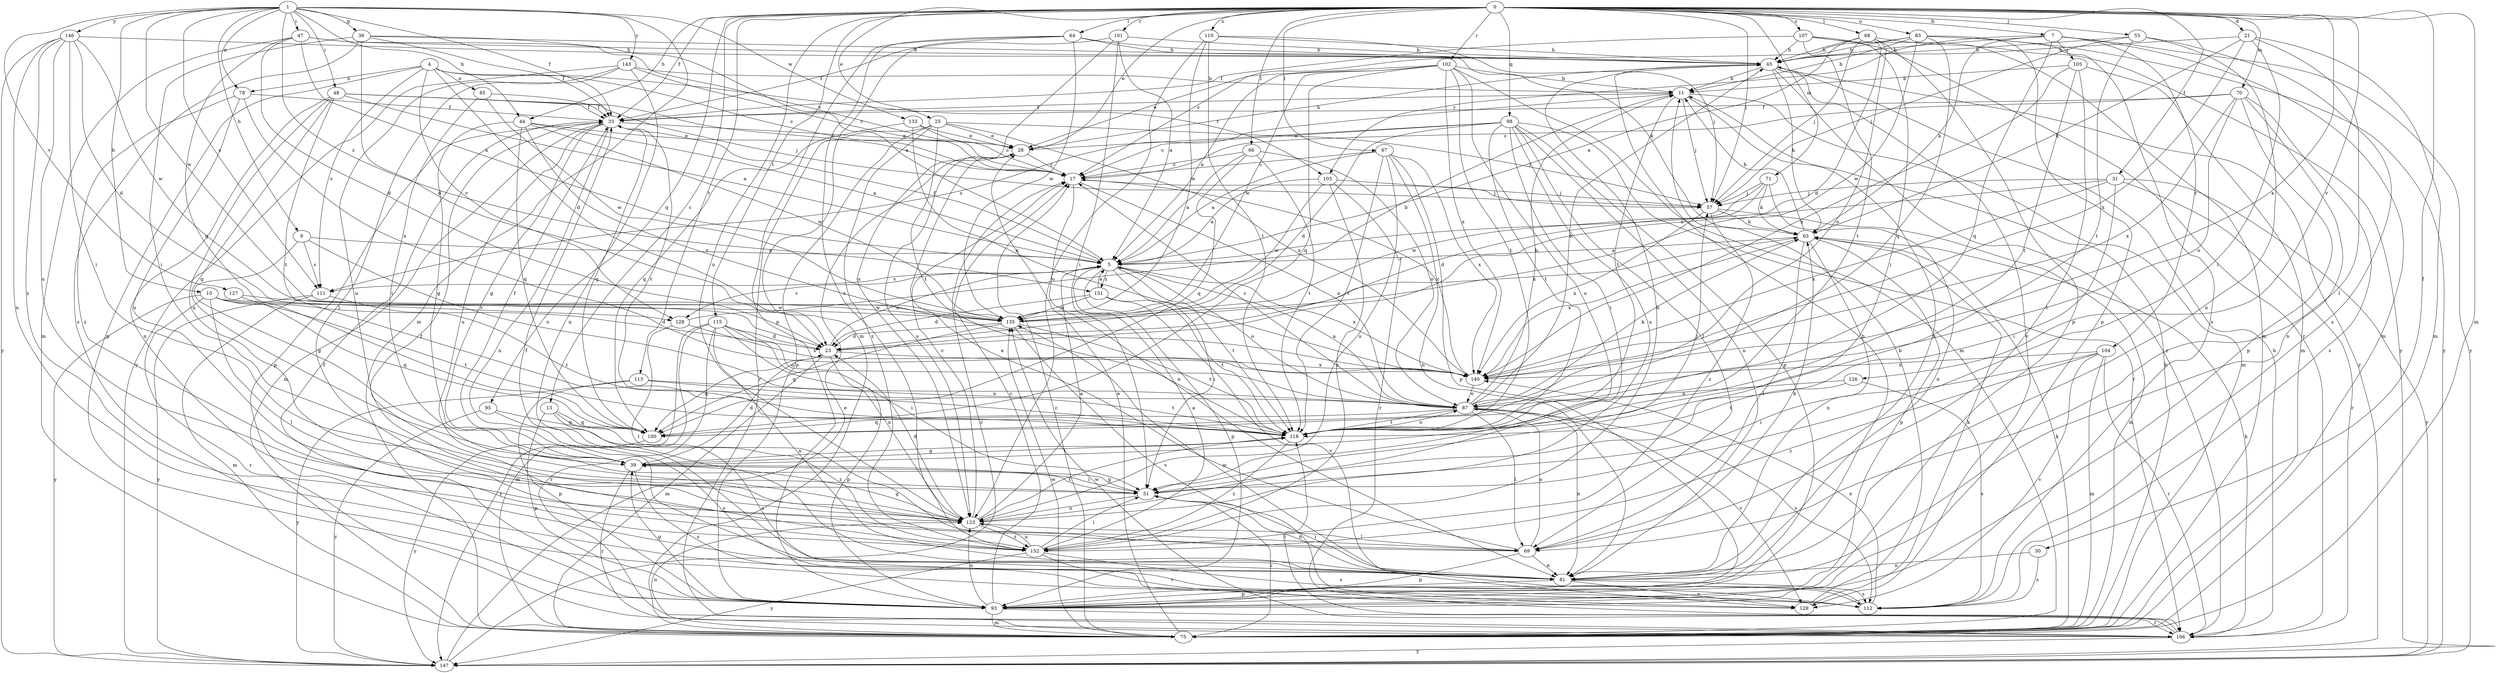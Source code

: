 strict digraph  {
0;
1;
4;
5;
7;
9;
10;
11;
13;
17;
21;
23;
25;
28;
30;
31;
33;
36;
39;
44;
45;
47;
48;
51;
53;
57;
63;
64;
66;
67;
68;
69;
70;
71;
75;
78;
81;
83;
85;
87;
93;
95;
98;
100;
101;
102;
103;
104;
105;
106;
107;
110;
111;
112;
113;
115;
118;
123;
126;
127;
128;
129;
133;
135;
140;
143;
146;
147;
151;
152;
0 -> 7  [label=b];
0 -> 13  [label=c];
0 -> 21  [label=d];
0 -> 25  [label=e];
0 -> 28  [label=e];
0 -> 30  [label=f];
0 -> 31  [label=f];
0 -> 33  [label=f];
0 -> 44  [label=h];
0 -> 53  [label=j];
0 -> 57  [label=j];
0 -> 64  [label=l];
0 -> 66  [label=l];
0 -> 67  [label=l];
0 -> 68  [label=l];
0 -> 70  [label=m];
0 -> 71  [label=m];
0 -> 75  [label=m];
0 -> 83  [label=o];
0 -> 95  [label=q];
0 -> 98  [label=q];
0 -> 101  [label=r];
0 -> 102  [label=r];
0 -> 107  [label=s];
0 -> 110  [label=s];
0 -> 113  [label=t];
0 -> 115  [label=t];
0 -> 123  [label=u];
0 -> 126  [label=v];
0 -> 140  [label=x];
1 -> 9  [label=b];
1 -> 10  [label=b];
1 -> 33  [label=f];
1 -> 36  [label=g];
1 -> 44  [label=h];
1 -> 47  [label=i];
1 -> 48  [label=i];
1 -> 75  [label=m];
1 -> 78  [label=n];
1 -> 111  [label=s];
1 -> 127  [label=v];
1 -> 133  [label=w];
1 -> 135  [label=w];
1 -> 143  [label=y];
1 -> 146  [label=y];
1 -> 151  [label=z];
4 -> 17  [label=c];
4 -> 23  [label=d];
4 -> 78  [label=n];
4 -> 85  [label=o];
4 -> 93  [label=p];
4 -> 103  [label=r];
4 -> 111  [label=s];
4 -> 128  [label=v];
5 -> 33  [label=f];
5 -> 51  [label=i];
5 -> 87  [label=o];
5 -> 93  [label=p];
5 -> 111  [label=s];
5 -> 118  [label=t];
5 -> 128  [label=v];
5 -> 140  [label=x];
5 -> 151  [label=z];
7 -> 45  [label=h];
7 -> 63  [label=k];
7 -> 75  [label=m];
7 -> 100  [label=q];
7 -> 103  [label=r];
7 -> 104  [label=r];
7 -> 105  [label=r];
7 -> 147  [label=y];
9 -> 5  [label=a];
9 -> 39  [label=g];
9 -> 87  [label=o];
9 -> 111  [label=s];
10 -> 23  [label=d];
10 -> 69  [label=l];
10 -> 106  [label=r];
10 -> 118  [label=t];
10 -> 128  [label=v];
10 -> 135  [label=w];
10 -> 147  [label=y];
11 -> 33  [label=f];
11 -> 57  [label=j];
11 -> 75  [label=m];
11 -> 81  [label=n];
11 -> 111  [label=s];
11 -> 118  [label=t];
13 -> 93  [label=p];
13 -> 100  [label=q];
13 -> 112  [label=s];
13 -> 152  [label=z];
17 -> 57  [label=j];
17 -> 81  [label=n];
17 -> 87  [label=o];
21 -> 45  [label=h];
21 -> 51  [label=i];
21 -> 63  [label=k];
21 -> 69  [label=l];
21 -> 75  [label=m];
21 -> 140  [label=x];
23 -> 5  [label=a];
23 -> 75  [label=m];
23 -> 93  [label=p];
23 -> 100  [label=q];
23 -> 140  [label=x];
25 -> 28  [label=e];
25 -> 57  [label=j];
25 -> 93  [label=p];
25 -> 106  [label=r];
25 -> 118  [label=t];
25 -> 140  [label=x];
25 -> 152  [label=z];
28 -> 17  [label=c];
28 -> 45  [label=h];
28 -> 123  [label=u];
30 -> 81  [label=n];
30 -> 112  [label=s];
31 -> 5  [label=a];
31 -> 51  [label=i];
31 -> 57  [label=j];
31 -> 106  [label=r];
31 -> 140  [label=x];
31 -> 147  [label=y];
33 -> 28  [label=e];
33 -> 39  [label=g];
33 -> 75  [label=m];
33 -> 81  [label=n];
33 -> 93  [label=p];
33 -> 100  [label=q];
33 -> 118  [label=t];
33 -> 123  [label=u];
36 -> 5  [label=a];
36 -> 23  [label=d];
36 -> 33  [label=f];
36 -> 45  [label=h];
36 -> 51  [label=i];
36 -> 112  [label=s];
39 -> 23  [label=d];
39 -> 33  [label=f];
39 -> 51  [label=i];
39 -> 57  [label=j];
39 -> 106  [label=r];
39 -> 112  [label=s];
39 -> 118  [label=t];
44 -> 5  [label=a];
44 -> 28  [label=e];
44 -> 39  [label=g];
44 -> 100  [label=q];
44 -> 135  [label=w];
44 -> 140  [label=x];
45 -> 11  [label=b];
45 -> 63  [label=k];
45 -> 106  [label=r];
45 -> 129  [label=v];
45 -> 147  [label=y];
47 -> 5  [label=a];
47 -> 17  [label=c];
47 -> 23  [label=d];
47 -> 45  [label=h];
47 -> 75  [label=m];
47 -> 100  [label=q];
48 -> 5  [label=a];
48 -> 17  [label=c];
48 -> 33  [label=f];
48 -> 39  [label=g];
48 -> 57  [label=j];
48 -> 81  [label=n];
48 -> 118  [label=t];
48 -> 123  [label=u];
51 -> 39  [label=g];
51 -> 81  [label=n];
51 -> 123  [label=u];
53 -> 45  [label=h];
53 -> 57  [label=j];
53 -> 81  [label=n];
53 -> 112  [label=s];
53 -> 118  [label=t];
57 -> 63  [label=k];
57 -> 75  [label=m];
57 -> 140  [label=x];
57 -> 152  [label=z];
63 -> 5  [label=a];
63 -> 11  [label=b];
63 -> 69  [label=l];
63 -> 81  [label=n];
63 -> 93  [label=p];
63 -> 140  [label=x];
64 -> 45  [label=h];
64 -> 63  [label=k];
64 -> 75  [label=m];
64 -> 93  [label=p];
64 -> 135  [label=w];
64 -> 152  [label=z];
66 -> 5  [label=a];
66 -> 17  [label=c];
66 -> 87  [label=o];
66 -> 100  [label=q];
66 -> 118  [label=t];
67 -> 5  [label=a];
67 -> 17  [label=c];
67 -> 81  [label=n];
67 -> 93  [label=p];
67 -> 118  [label=t];
67 -> 123  [label=u];
67 -> 140  [label=x];
68 -> 5  [label=a];
68 -> 23  [label=d];
68 -> 45  [label=h];
68 -> 57  [label=j];
68 -> 87  [label=o];
68 -> 93  [label=p];
68 -> 147  [label=y];
69 -> 28  [label=e];
69 -> 63  [label=k];
69 -> 81  [label=n];
69 -> 87  [label=o];
69 -> 93  [label=p];
70 -> 17  [label=c];
70 -> 33  [label=f];
70 -> 81  [label=n];
70 -> 87  [label=o];
70 -> 93  [label=p];
70 -> 112  [label=s];
70 -> 140  [label=x];
71 -> 23  [label=d];
71 -> 57  [label=j];
71 -> 63  [label=k];
71 -> 81  [label=n];
71 -> 135  [label=w];
75 -> 11  [label=b];
75 -> 17  [label=c];
75 -> 28  [label=e];
75 -> 51  [label=i];
75 -> 63  [label=k];
75 -> 123  [label=u];
75 -> 135  [label=w];
78 -> 33  [label=f];
78 -> 123  [label=u];
78 -> 140  [label=x];
78 -> 152  [label=z];
81 -> 33  [label=f];
81 -> 51  [label=i];
81 -> 93  [label=p];
81 -> 112  [label=s];
81 -> 129  [label=v];
83 -> 11  [label=b];
83 -> 17  [label=c];
83 -> 45  [label=h];
83 -> 93  [label=p];
83 -> 100  [label=q];
83 -> 112  [label=s];
83 -> 135  [label=w];
83 -> 147  [label=y];
85 -> 33  [label=f];
85 -> 51  [label=i];
85 -> 135  [label=w];
87 -> 5  [label=a];
87 -> 11  [label=b];
87 -> 17  [label=c];
87 -> 45  [label=h];
87 -> 63  [label=k];
87 -> 69  [label=l];
87 -> 81  [label=n];
87 -> 100  [label=q];
87 -> 112  [label=s];
87 -> 118  [label=t];
87 -> 129  [label=v];
93 -> 17  [label=c];
93 -> 33  [label=f];
93 -> 39  [label=g];
93 -> 45  [label=h];
93 -> 75  [label=m];
93 -> 106  [label=r];
93 -> 123  [label=u];
95 -> 100  [label=q];
95 -> 112  [label=s];
95 -> 147  [label=y];
98 -> 17  [label=c];
98 -> 23  [label=d];
98 -> 28  [label=e];
98 -> 51  [label=i];
98 -> 69  [label=l];
98 -> 81  [label=n];
98 -> 93  [label=p];
98 -> 106  [label=r];
98 -> 118  [label=t];
98 -> 123  [label=u];
100 -> 147  [label=y];
101 -> 5  [label=a];
101 -> 33  [label=f];
101 -> 45  [label=h];
101 -> 51  [label=i];
101 -> 123  [label=u];
102 -> 5  [label=a];
102 -> 11  [label=b];
102 -> 28  [label=e];
102 -> 75  [label=m];
102 -> 100  [label=q];
102 -> 118  [label=t];
102 -> 123  [label=u];
102 -> 135  [label=w];
102 -> 140  [label=x];
103 -> 5  [label=a];
103 -> 57  [label=j];
103 -> 106  [label=r];
103 -> 135  [label=w];
103 -> 152  [label=z];
104 -> 51  [label=i];
104 -> 75  [label=m];
104 -> 106  [label=r];
104 -> 129  [label=v];
104 -> 140  [label=x];
104 -> 152  [label=z];
105 -> 11  [label=b];
105 -> 69  [label=l];
105 -> 75  [label=m];
105 -> 118  [label=t];
105 -> 140  [label=x];
106 -> 45  [label=h];
106 -> 63  [label=k];
106 -> 118  [label=t];
106 -> 135  [label=w];
106 -> 147  [label=y];
107 -> 33  [label=f];
107 -> 45  [label=h];
107 -> 51  [label=i];
107 -> 75  [label=m];
107 -> 106  [label=r];
107 -> 118  [label=t];
110 -> 45  [label=h];
110 -> 57  [label=j];
110 -> 118  [label=t];
110 -> 123  [label=u];
110 -> 135  [label=w];
111 -> 75  [label=m];
111 -> 118  [label=t];
111 -> 147  [label=y];
112 -> 135  [label=w];
112 -> 140  [label=x];
113 -> 87  [label=o];
113 -> 93  [label=p];
113 -> 118  [label=t];
113 -> 147  [label=y];
115 -> 23  [label=d];
115 -> 51  [label=i];
115 -> 75  [label=m];
115 -> 81  [label=n];
115 -> 87  [label=o];
115 -> 106  [label=r];
115 -> 123  [label=u];
115 -> 147  [label=y];
118 -> 39  [label=g];
118 -> 87  [label=o];
118 -> 152  [label=z];
123 -> 5  [label=a];
123 -> 17  [label=c];
123 -> 23  [label=d];
123 -> 39  [label=g];
123 -> 69  [label=l];
123 -> 118  [label=t];
123 -> 152  [label=z];
126 -> 87  [label=o];
126 -> 112  [label=s];
126 -> 118  [label=t];
127 -> 100  [label=q];
127 -> 135  [label=w];
128 -> 11  [label=b];
128 -> 69  [label=l];
128 -> 140  [label=x];
129 -> 11  [label=b];
129 -> 63  [label=k];
133 -> 17  [label=c];
133 -> 28  [label=e];
133 -> 100  [label=q];
133 -> 140  [label=x];
135 -> 23  [label=d];
135 -> 63  [label=k];
135 -> 100  [label=q];
135 -> 118  [label=t];
135 -> 129  [label=v];
140 -> 17  [label=c];
140 -> 87  [label=o];
143 -> 11  [label=b];
143 -> 17  [label=c];
143 -> 69  [label=l];
143 -> 81  [label=n];
143 -> 123  [label=u];
143 -> 147  [label=y];
146 -> 23  [label=d];
146 -> 45  [label=h];
146 -> 51  [label=i];
146 -> 81  [label=n];
146 -> 123  [label=u];
146 -> 135  [label=w];
146 -> 147  [label=y];
146 -> 152  [label=z];
147 -> 17  [label=c];
147 -> 28  [label=e];
151 -> 5  [label=a];
151 -> 23  [label=d];
151 -> 118  [label=t];
151 -> 129  [label=v];
151 -> 135  [label=w];
152 -> 5  [label=a];
152 -> 33  [label=f];
152 -> 45  [label=h];
152 -> 51  [label=i];
152 -> 112  [label=s];
152 -> 123  [label=u];
152 -> 129  [label=v];
152 -> 147  [label=y];
}
